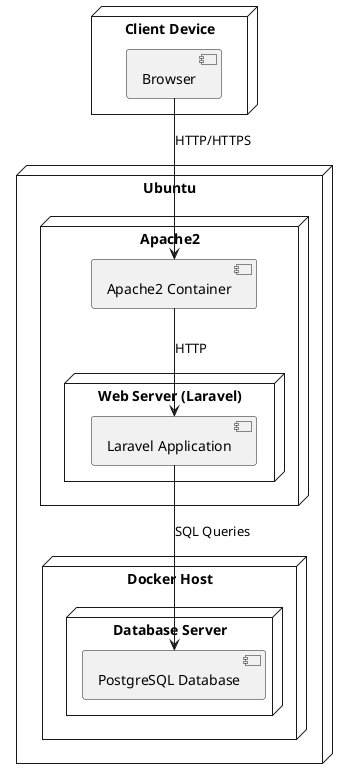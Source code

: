 @startuml deployment
node "Client Device" {
    [Browser]
}

node "Ubuntu" {
  node "Apache2" {
    [Apache2 Container]
    node "Web Server (Laravel)" {
        [Laravel Application]
    }
  }

  node "Docker Host" {
    node "Database Server" {
        [PostgreSQL Database]
    }
}

}

[Browser] --> [Apache2 Container]: HTTP/HTTPS
[Apache2 Container] --> [Laravel Application]: HTTP
[Laravel Application] --> [PostgreSQL Database]: SQL Queries
@enduml
